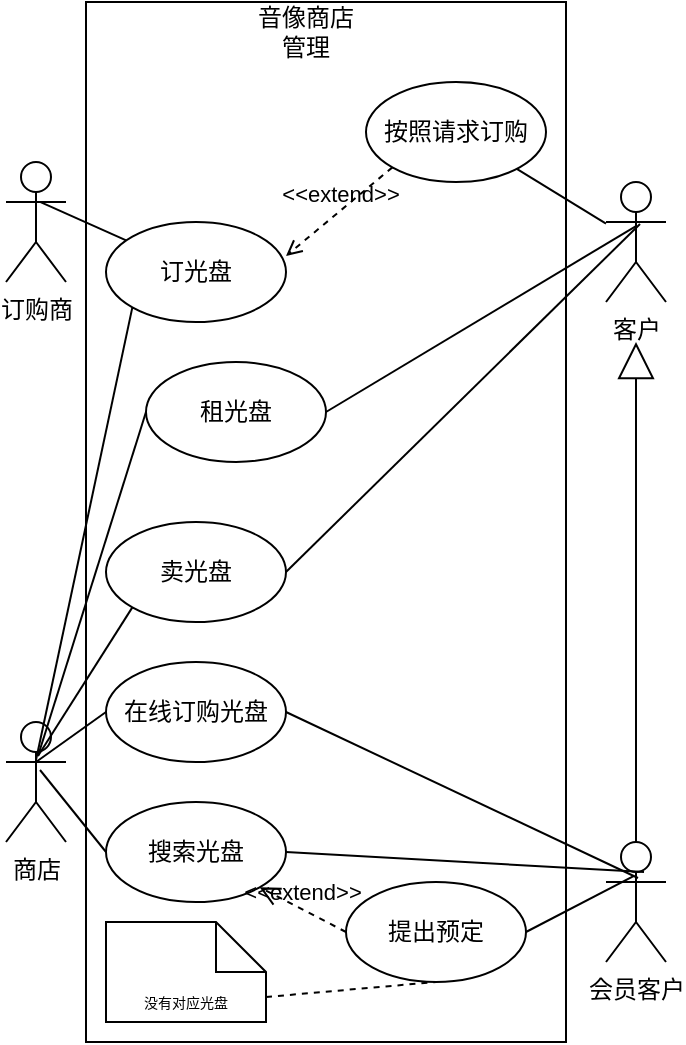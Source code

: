 <mxfile version="28.2.5">
  <diagram name="第 1 页" id="01-fdeQL0Y3d3izf4ugT">
    <mxGraphModel dx="454" dy="654" grid="1" gridSize="10" guides="1" tooltips="1" connect="1" arrows="1" fold="1" page="1" pageScale="1" pageWidth="1200" pageHeight="1600" math="0" shadow="0">
      <root>
        <mxCell id="0" />
        <mxCell id="1" parent="0" />
        <mxCell id="RIsinwZEqv1sB8How32N-1" value="订购商" style="shape=umlActor;verticalLabelPosition=bottom;verticalAlign=top;html=1;" parent="1" vertex="1">
          <mxGeometry x="250" y="90" width="30" height="60" as="geometry" />
        </mxCell>
        <mxCell id="RIsinwZEqv1sB8How32N-2" value="商店" style="shape=umlActor;verticalLabelPosition=bottom;verticalAlign=top;html=1;" parent="1" vertex="1">
          <mxGeometry x="250" y="370" width="30" height="60" as="geometry" />
        </mxCell>
        <mxCell id="RIsinwZEqv1sB8How32N-3" value="客户" style="shape=umlActor;verticalLabelPosition=bottom;verticalAlign=top;html=1;" parent="1" vertex="1">
          <mxGeometry x="550" y="100" width="30" height="60" as="geometry" />
        </mxCell>
        <mxCell id="RIsinwZEqv1sB8How32N-4" value="会员客户" style="shape=umlActor;verticalLabelPosition=bottom;verticalAlign=top;html=1;" parent="1" vertex="1">
          <mxGeometry x="550" y="430" width="30" height="60" as="geometry" />
        </mxCell>
        <mxCell id="8eVxV-G44GZBnrh_kmGq-4" value="" style="rounded=0;whiteSpace=wrap;html=1;fillColor=none;" vertex="1" parent="1">
          <mxGeometry x="290" y="10" width="240" height="520" as="geometry" />
        </mxCell>
        <mxCell id="8eVxV-G44GZBnrh_kmGq-6" value="音像商店管理" style="text;html=1;align=center;verticalAlign=middle;whiteSpace=wrap;rounded=0;" vertex="1" parent="1">
          <mxGeometry x="370" y="10" width="60" height="30" as="geometry" />
        </mxCell>
        <mxCell id="8eVxV-G44GZBnrh_kmGq-7" value="按照请求订购" style="ellipse;whiteSpace=wrap;html=1;" vertex="1" parent="1">
          <mxGeometry x="430" y="50" width="90" height="50" as="geometry" />
        </mxCell>
        <mxCell id="8eVxV-G44GZBnrh_kmGq-9" value="订光盘" style="ellipse;whiteSpace=wrap;html=1;" vertex="1" parent="1">
          <mxGeometry x="300" y="120" width="90" height="50" as="geometry" />
        </mxCell>
        <mxCell id="8eVxV-G44GZBnrh_kmGq-10" value="租光盘" style="ellipse;whiteSpace=wrap;html=1;" vertex="1" parent="1">
          <mxGeometry x="320" y="190" width="90" height="50" as="geometry" />
        </mxCell>
        <mxCell id="8eVxV-G44GZBnrh_kmGq-11" value="卖光盘" style="ellipse;whiteSpace=wrap;html=1;" vertex="1" parent="1">
          <mxGeometry x="300" y="270" width="90" height="50" as="geometry" />
        </mxCell>
        <mxCell id="8eVxV-G44GZBnrh_kmGq-12" value="在线订购光盘" style="ellipse;whiteSpace=wrap;html=1;" vertex="1" parent="1">
          <mxGeometry x="300" y="340" width="90" height="50" as="geometry" />
        </mxCell>
        <mxCell id="8eVxV-G44GZBnrh_kmGq-13" value="搜索光盘" style="ellipse;whiteSpace=wrap;html=1;" vertex="1" parent="1">
          <mxGeometry x="300" y="410" width="90" height="50" as="geometry" />
        </mxCell>
        <mxCell id="8eVxV-G44GZBnrh_kmGq-14" value="提出预定" style="ellipse;whiteSpace=wrap;html=1;" vertex="1" parent="1">
          <mxGeometry x="420" y="450" width="90" height="50" as="geometry" />
        </mxCell>
        <mxCell id="8eVxV-G44GZBnrh_kmGq-17" value="" style="endArrow=none;html=1;rounded=0;" edge="1" parent="1" source="8eVxV-G44GZBnrh_kmGq-7" target="RIsinwZEqv1sB8How32N-3">
          <mxGeometry width="50" height="50" relative="1" as="geometry">
            <mxPoint x="450" y="260" as="sourcePoint" />
            <mxPoint x="500" y="210" as="targetPoint" />
          </mxGeometry>
        </mxCell>
        <mxCell id="8eVxV-G44GZBnrh_kmGq-19" value="" style="endArrow=none;html=1;rounded=0;exitX=0.567;exitY=0.333;exitDx=0;exitDy=0;exitPerimeter=0;" edge="1" parent="1" source="RIsinwZEqv1sB8How32N-1" target="8eVxV-G44GZBnrh_kmGq-9">
          <mxGeometry width="50" height="50" relative="1" as="geometry">
            <mxPoint x="320" y="110" as="sourcePoint" />
            <mxPoint x="370" y="60" as="targetPoint" />
          </mxGeometry>
        </mxCell>
        <mxCell id="8eVxV-G44GZBnrh_kmGq-20" value="" style="endArrow=none;html=1;rounded=0;exitX=0.5;exitY=0.317;exitDx=0;exitDy=0;exitPerimeter=0;entryX=0;entryY=1;entryDx=0;entryDy=0;" edge="1" parent="1" source="RIsinwZEqv1sB8How32N-2" target="8eVxV-G44GZBnrh_kmGq-9">
          <mxGeometry width="50" height="50" relative="1" as="geometry">
            <mxPoint x="230" y="310" as="sourcePoint" />
            <mxPoint x="280" y="260" as="targetPoint" />
          </mxGeometry>
        </mxCell>
        <mxCell id="8eVxV-G44GZBnrh_kmGq-23" value="" style="endArrow=none;html=1;rounded=0;exitX=0.533;exitY=0.283;exitDx=0;exitDy=0;exitPerimeter=0;entryX=0;entryY=0.5;entryDx=0;entryDy=0;" edge="1" parent="1" source="RIsinwZEqv1sB8How32N-2" target="8eVxV-G44GZBnrh_kmGq-10">
          <mxGeometry width="50" height="50" relative="1" as="geometry">
            <mxPoint x="230" y="300" as="sourcePoint" />
            <mxPoint x="280" y="250" as="targetPoint" />
          </mxGeometry>
        </mxCell>
        <mxCell id="8eVxV-G44GZBnrh_kmGq-24" value="" style="endArrow=none;html=1;rounded=0;exitX=0.533;exitY=0.283;exitDx=0;exitDy=0;exitPerimeter=0;entryX=0;entryY=1;entryDx=0;entryDy=0;" edge="1" parent="1" source="RIsinwZEqv1sB8How32N-2" target="8eVxV-G44GZBnrh_kmGq-11">
          <mxGeometry width="50" height="50" relative="1" as="geometry">
            <mxPoint x="420" y="320" as="sourcePoint" />
            <mxPoint x="470" y="270" as="targetPoint" />
          </mxGeometry>
        </mxCell>
        <mxCell id="8eVxV-G44GZBnrh_kmGq-27" value="" style="endArrow=none;html=1;rounded=0;entryX=0;entryY=0.5;entryDx=0;entryDy=0;" edge="1" parent="1" target="8eVxV-G44GZBnrh_kmGq-12">
          <mxGeometry width="50" height="50" relative="1" as="geometry">
            <mxPoint x="265" y="390" as="sourcePoint" />
            <mxPoint x="480" y="320" as="targetPoint" />
          </mxGeometry>
        </mxCell>
        <mxCell id="8eVxV-G44GZBnrh_kmGq-28" value="" style="endArrow=none;html=1;rounded=0;exitX=0.567;exitY=0.4;exitDx=0;exitDy=0;exitPerimeter=0;entryX=0;entryY=0.5;entryDx=0;entryDy=0;" edge="1" parent="1" source="RIsinwZEqv1sB8How32N-2" target="8eVxV-G44GZBnrh_kmGq-13">
          <mxGeometry width="50" height="50" relative="1" as="geometry">
            <mxPoint x="480" y="380" as="sourcePoint" />
            <mxPoint x="530" y="330" as="targetPoint" />
          </mxGeometry>
        </mxCell>
        <mxCell id="8eVxV-G44GZBnrh_kmGq-29" value="" style="endArrow=none;html=1;rounded=0;entryX=0.5;entryY=0.367;entryDx=0;entryDy=0;entryPerimeter=0;exitX=1;exitY=0.5;exitDx=0;exitDy=0;" edge="1" parent="1" source="8eVxV-G44GZBnrh_kmGq-10" target="RIsinwZEqv1sB8How32N-3">
          <mxGeometry width="50" height="50" relative="1" as="geometry">
            <mxPoint x="450" y="310" as="sourcePoint" />
            <mxPoint x="500" y="260" as="targetPoint" />
          </mxGeometry>
        </mxCell>
        <mxCell id="8eVxV-G44GZBnrh_kmGq-30" value="" style="endArrow=none;html=1;rounded=0;entryX=0.567;entryY=0.35;entryDx=0;entryDy=0;entryPerimeter=0;exitX=1;exitY=0.5;exitDx=0;exitDy=0;" edge="1" parent="1" source="8eVxV-G44GZBnrh_kmGq-11" target="RIsinwZEqv1sB8How32N-3">
          <mxGeometry width="50" height="50" relative="1" as="geometry">
            <mxPoint x="420" y="320" as="sourcePoint" />
            <mxPoint x="470" y="270" as="targetPoint" />
          </mxGeometry>
        </mxCell>
        <mxCell id="8eVxV-G44GZBnrh_kmGq-31" value="" style="endArrow=none;html=1;rounded=0;exitX=1;exitY=0.5;exitDx=0;exitDy=0;entryX=0.533;entryY=0.3;entryDx=0;entryDy=0;entryPerimeter=0;" edge="1" parent="1" source="8eVxV-G44GZBnrh_kmGq-12" target="RIsinwZEqv1sB8How32N-4">
          <mxGeometry width="50" height="50" relative="1" as="geometry">
            <mxPoint x="470" y="370" as="sourcePoint" />
            <mxPoint x="520" y="320" as="targetPoint" />
          </mxGeometry>
        </mxCell>
        <mxCell id="8eVxV-G44GZBnrh_kmGq-32" value="" style="endArrow=none;html=1;rounded=0;exitX=1;exitY=0.5;exitDx=0;exitDy=0;entryX=0.633;entryY=0.25;entryDx=0;entryDy=0;entryPerimeter=0;" edge="1" parent="1" source="8eVxV-G44GZBnrh_kmGq-13" target="RIsinwZEqv1sB8How32N-4">
          <mxGeometry width="50" height="50" relative="1" as="geometry">
            <mxPoint x="450" y="350" as="sourcePoint" />
            <mxPoint x="500" y="300" as="targetPoint" />
          </mxGeometry>
        </mxCell>
        <mxCell id="8eVxV-G44GZBnrh_kmGq-33" value="" style="endArrow=none;html=1;rounded=0;exitX=1;exitY=0.5;exitDx=0;exitDy=0;entryX=0.467;entryY=0.283;entryDx=0;entryDy=0;entryPerimeter=0;" edge="1" parent="1" source="8eVxV-G44GZBnrh_kmGq-14" target="RIsinwZEqv1sB8How32N-4">
          <mxGeometry width="50" height="50" relative="1" as="geometry">
            <mxPoint x="560" y="370" as="sourcePoint" />
            <mxPoint x="610" y="320" as="targetPoint" />
          </mxGeometry>
        </mxCell>
        <mxCell id="8eVxV-G44GZBnrh_kmGq-35" value="" style="endArrow=block;endSize=16;endFill=0;html=1;rounded=0;exitX=0.5;exitY=0;exitDx=0;exitDy=0;exitPerimeter=0;" edge="1" parent="1" source="RIsinwZEqv1sB8How32N-4">
          <mxGeometry width="160" relative="1" as="geometry">
            <mxPoint x="310" y="280" as="sourcePoint" />
            <mxPoint x="565" y="180" as="targetPoint" />
          </mxGeometry>
        </mxCell>
        <mxCell id="8eVxV-G44GZBnrh_kmGq-37" value="&amp;lt;&amp;lt;extend&amp;gt;&amp;gt;" style="endArrow=open;html=1;rounded=0;align=center;verticalAlign=bottom;dashed=1;endFill=0;labelBackgroundColor=none;exitX=0;exitY=1;exitDx=0;exitDy=0;entryX=1;entryY=0.34;entryDx=0;entryDy=0;entryPerimeter=0;" edge="1" parent="1" source="8eVxV-G44GZBnrh_kmGq-7" target="8eVxV-G44GZBnrh_kmGq-9">
          <mxGeometry relative="1" as="geometry">
            <mxPoint x="310" y="280" as="sourcePoint" />
            <mxPoint x="470" y="280" as="targetPoint" />
          </mxGeometry>
        </mxCell>
        <mxCell id="8eVxV-G44GZBnrh_kmGq-39" value="&amp;lt;&amp;lt;extend&amp;gt;&amp;gt;" style="endArrow=open;startArrow=none;endFill=0;startFill=0;endSize=8;html=1;verticalAlign=bottom;dashed=1;labelBackgroundColor=none;rounded=0;exitX=0;exitY=0.5;exitDx=0;exitDy=0;entryX=1;entryY=1;entryDx=0;entryDy=0;" edge="1" parent="1" source="8eVxV-G44GZBnrh_kmGq-14" target="8eVxV-G44GZBnrh_kmGq-13">
          <mxGeometry width="160" relative="1" as="geometry">
            <mxPoint x="410" y="340" as="sourcePoint" />
            <mxPoint x="570" y="340" as="targetPoint" />
          </mxGeometry>
        </mxCell>
        <mxCell id="8eVxV-G44GZBnrh_kmGq-40" value="&lt;font style=&quot;font-size: 7px;&quot;&gt;没有对应光盘&lt;/font&gt;" style="shape=note2;boundedLbl=1;whiteSpace=wrap;html=1;size=25;verticalAlign=top;align=center;" vertex="1" parent="1">
          <mxGeometry x="300" y="470" width="80" height="50" as="geometry" />
        </mxCell>
        <mxCell id="8eVxV-G44GZBnrh_kmGq-43" value="" style="endArrow=none;dashed=1;html=1;rounded=0;entryX=0.5;entryY=1;entryDx=0;entryDy=0;exitX=0;exitY=0;exitDx=80;exitDy=37.5;exitPerimeter=0;" edge="1" parent="1" source="8eVxV-G44GZBnrh_kmGq-40" target="8eVxV-G44GZBnrh_kmGq-14">
          <mxGeometry width="50" height="50" relative="1" as="geometry">
            <mxPoint x="370" y="320" as="sourcePoint" />
            <mxPoint x="420" y="270" as="targetPoint" />
          </mxGeometry>
        </mxCell>
      </root>
    </mxGraphModel>
  </diagram>
</mxfile>
